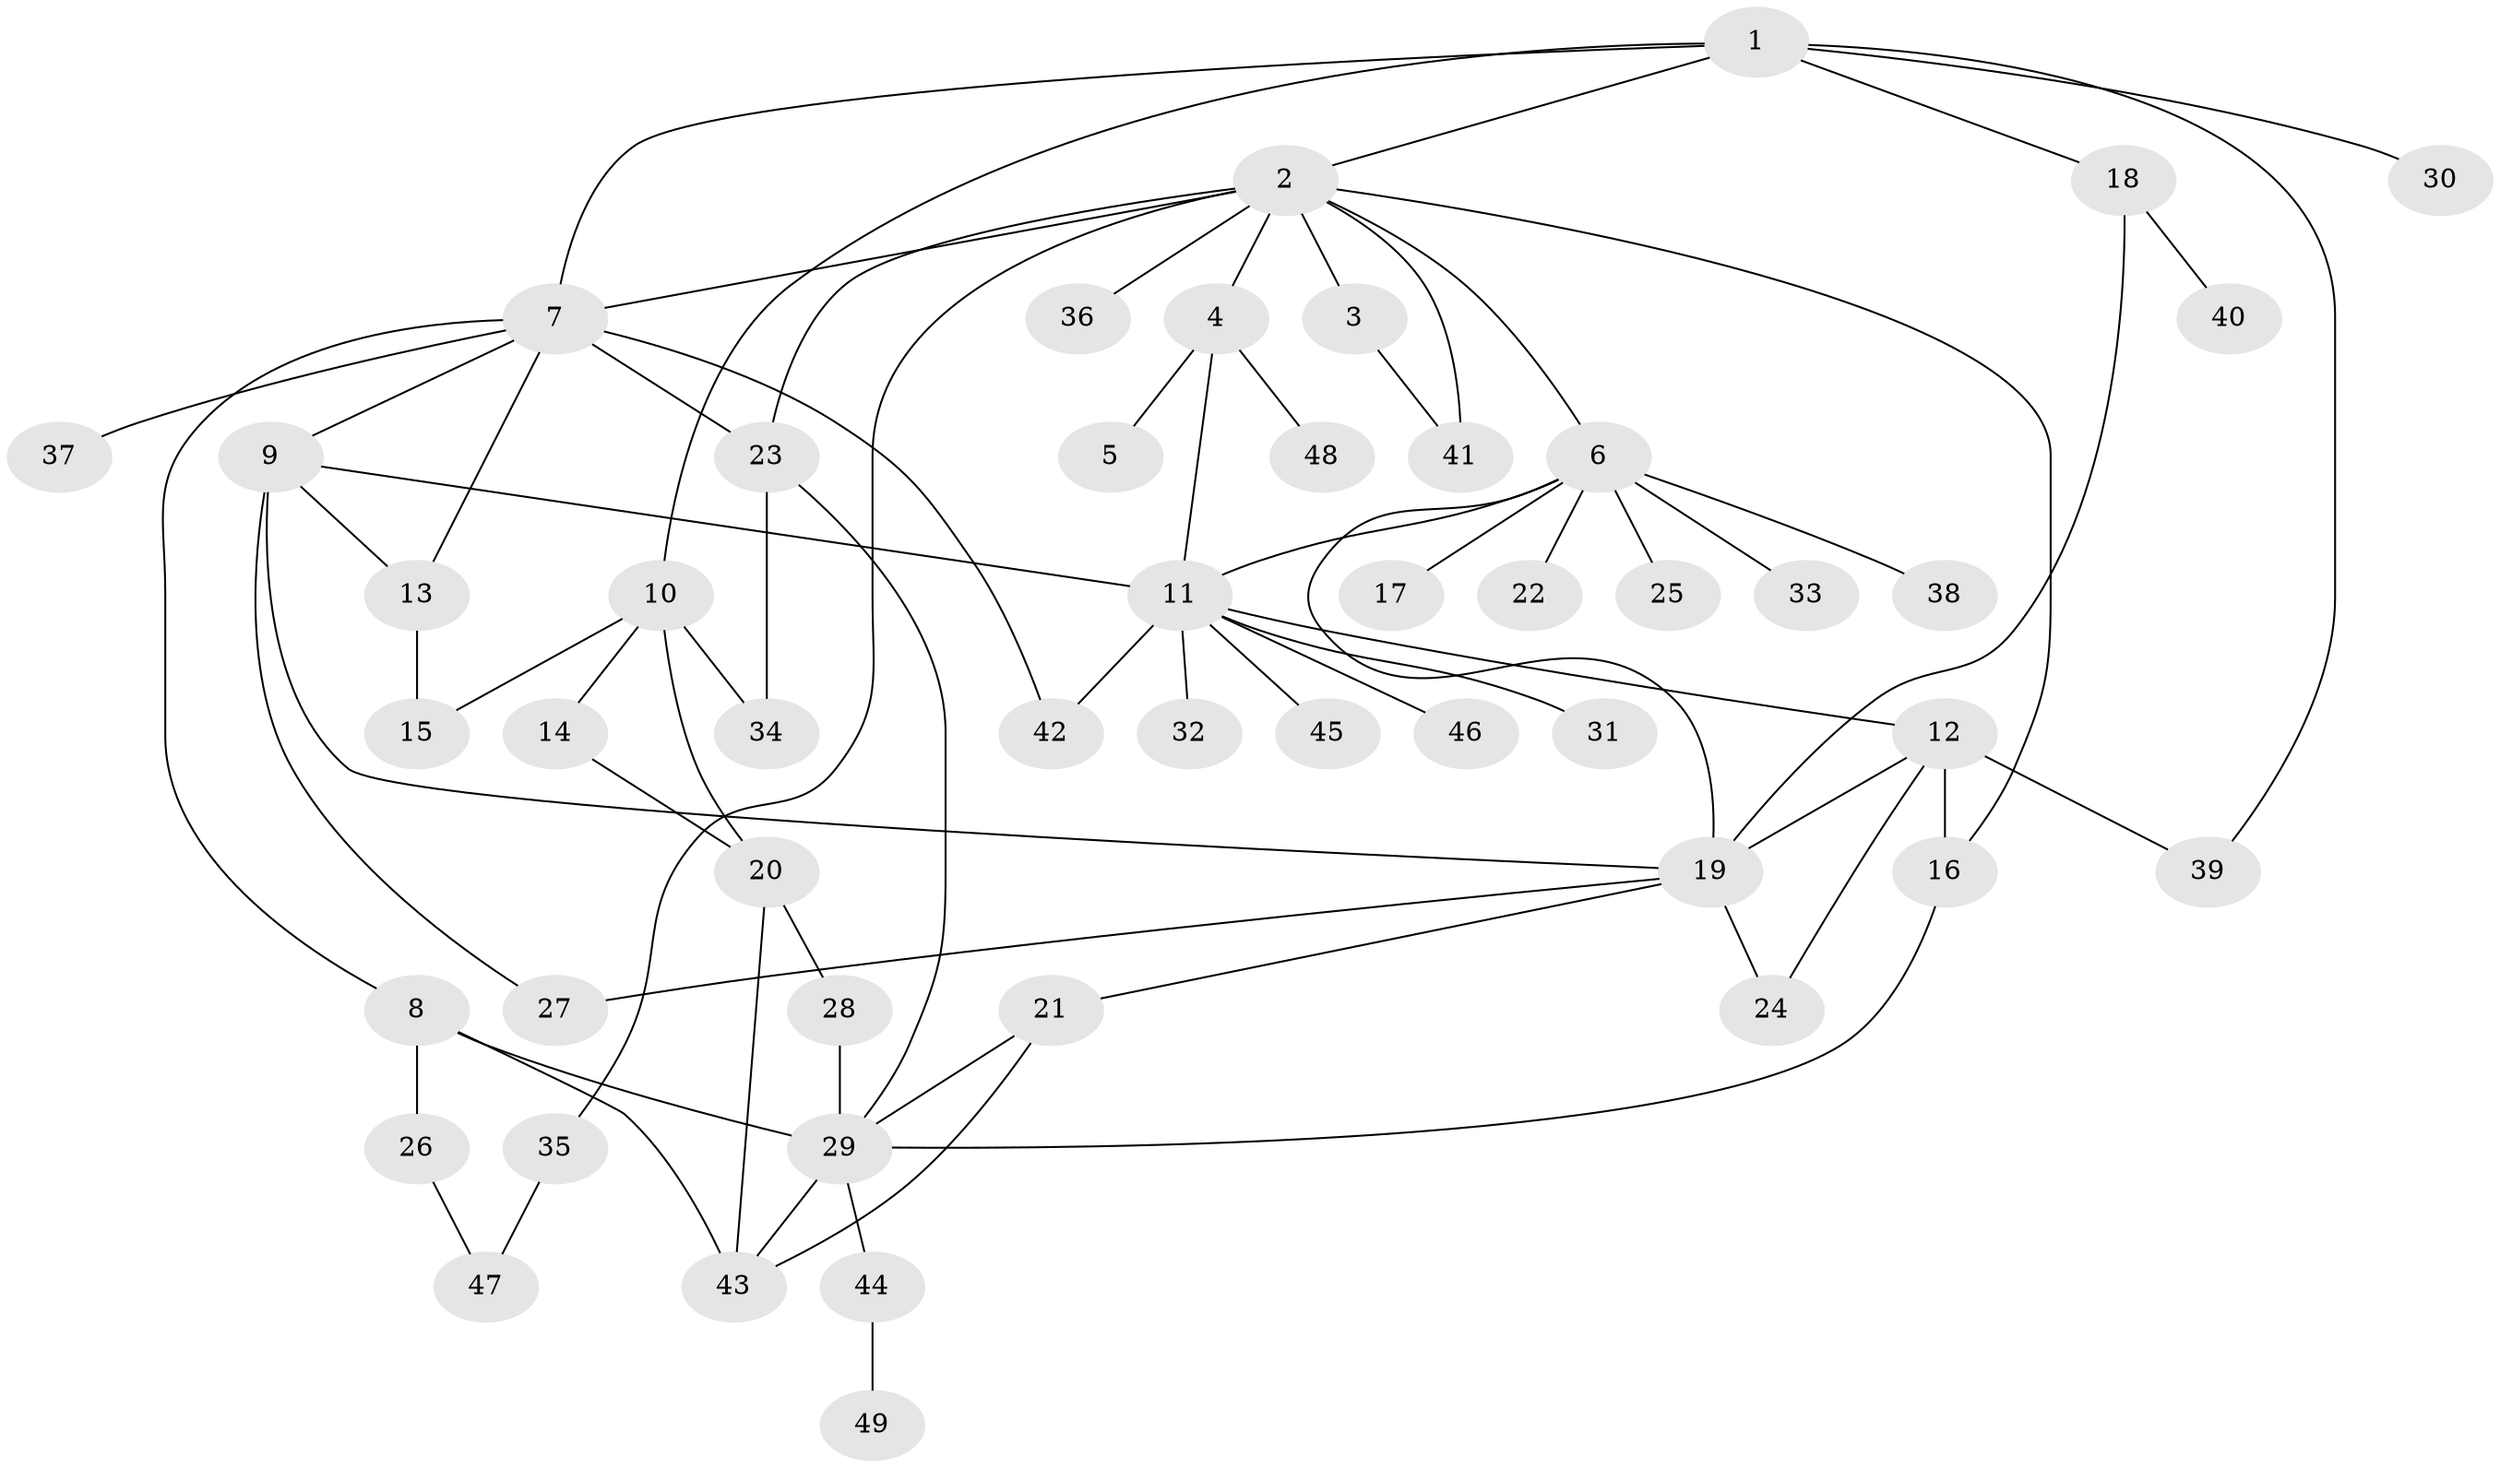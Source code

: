 // original degree distribution, {6: 0.02040816326530612, 12: 0.01020408163265306, 3: 0.15306122448979592, 5: 0.02040816326530612, 1: 0.5, 9: 0.01020408163265306, 10: 0.04081632653061224, 11: 0.01020408163265306, 2: 0.1836734693877551, 4: 0.04081632653061224, 8: 0.01020408163265306}
// Generated by graph-tools (version 1.1) at 2025/35/03/09/25 02:35:46]
// undirected, 49 vertices, 73 edges
graph export_dot {
graph [start="1"]
  node [color=gray90,style=filled];
  1;
  2;
  3;
  4;
  5;
  6;
  7;
  8;
  9;
  10;
  11;
  12;
  13;
  14;
  15;
  16;
  17;
  18;
  19;
  20;
  21;
  22;
  23;
  24;
  25;
  26;
  27;
  28;
  29;
  30;
  31;
  32;
  33;
  34;
  35;
  36;
  37;
  38;
  39;
  40;
  41;
  42;
  43;
  44;
  45;
  46;
  47;
  48;
  49;
  1 -- 2 [weight=1.0];
  1 -- 7 [weight=1.0];
  1 -- 10 [weight=1.0];
  1 -- 18 [weight=1.0];
  1 -- 30 [weight=1.0];
  1 -- 39 [weight=1.0];
  2 -- 3 [weight=1.0];
  2 -- 4 [weight=1.0];
  2 -- 6 [weight=1.0];
  2 -- 7 [weight=1.0];
  2 -- 16 [weight=1.0];
  2 -- 23 [weight=1.0];
  2 -- 35 [weight=1.0];
  2 -- 36 [weight=1.0];
  2 -- 41 [weight=1.0];
  3 -- 41 [weight=1.0];
  4 -- 5 [weight=1.0];
  4 -- 11 [weight=1.0];
  4 -- 48 [weight=1.0];
  6 -- 11 [weight=1.0];
  6 -- 17 [weight=1.0];
  6 -- 19 [weight=1.0];
  6 -- 22 [weight=1.0];
  6 -- 25 [weight=1.0];
  6 -- 33 [weight=1.0];
  6 -- 38 [weight=1.0];
  7 -- 8 [weight=1.0];
  7 -- 9 [weight=1.0];
  7 -- 13 [weight=1.0];
  7 -- 23 [weight=2.0];
  7 -- 37 [weight=1.0];
  7 -- 42 [weight=1.0];
  8 -- 26 [weight=1.0];
  8 -- 29 [weight=7.0];
  8 -- 43 [weight=1.0];
  9 -- 11 [weight=1.0];
  9 -- 13 [weight=1.0];
  9 -- 19 [weight=1.0];
  9 -- 27 [weight=5.0];
  10 -- 14 [weight=1.0];
  10 -- 15 [weight=1.0];
  10 -- 20 [weight=1.0];
  10 -- 34 [weight=1.0];
  11 -- 12 [weight=1.0];
  11 -- 31 [weight=1.0];
  11 -- 32 [weight=1.0];
  11 -- 42 [weight=1.0];
  11 -- 45 [weight=1.0];
  11 -- 46 [weight=1.0];
  12 -- 16 [weight=5.0];
  12 -- 19 [weight=1.0];
  12 -- 24 [weight=1.0];
  12 -- 39 [weight=1.0];
  13 -- 15 [weight=1.0];
  14 -- 20 [weight=1.0];
  16 -- 29 [weight=1.0];
  18 -- 19 [weight=1.0];
  18 -- 40 [weight=1.0];
  19 -- 21 [weight=1.0];
  19 -- 24 [weight=1.0];
  19 -- 27 [weight=1.0];
  20 -- 28 [weight=1.0];
  20 -- 43 [weight=1.0];
  21 -- 29 [weight=1.0];
  21 -- 43 [weight=1.0];
  23 -- 29 [weight=1.0];
  23 -- 34 [weight=1.0];
  26 -- 47 [weight=1.0];
  28 -- 29 [weight=1.0];
  29 -- 43 [weight=1.0];
  29 -- 44 [weight=1.0];
  35 -- 47 [weight=1.0];
  44 -- 49 [weight=1.0];
}

